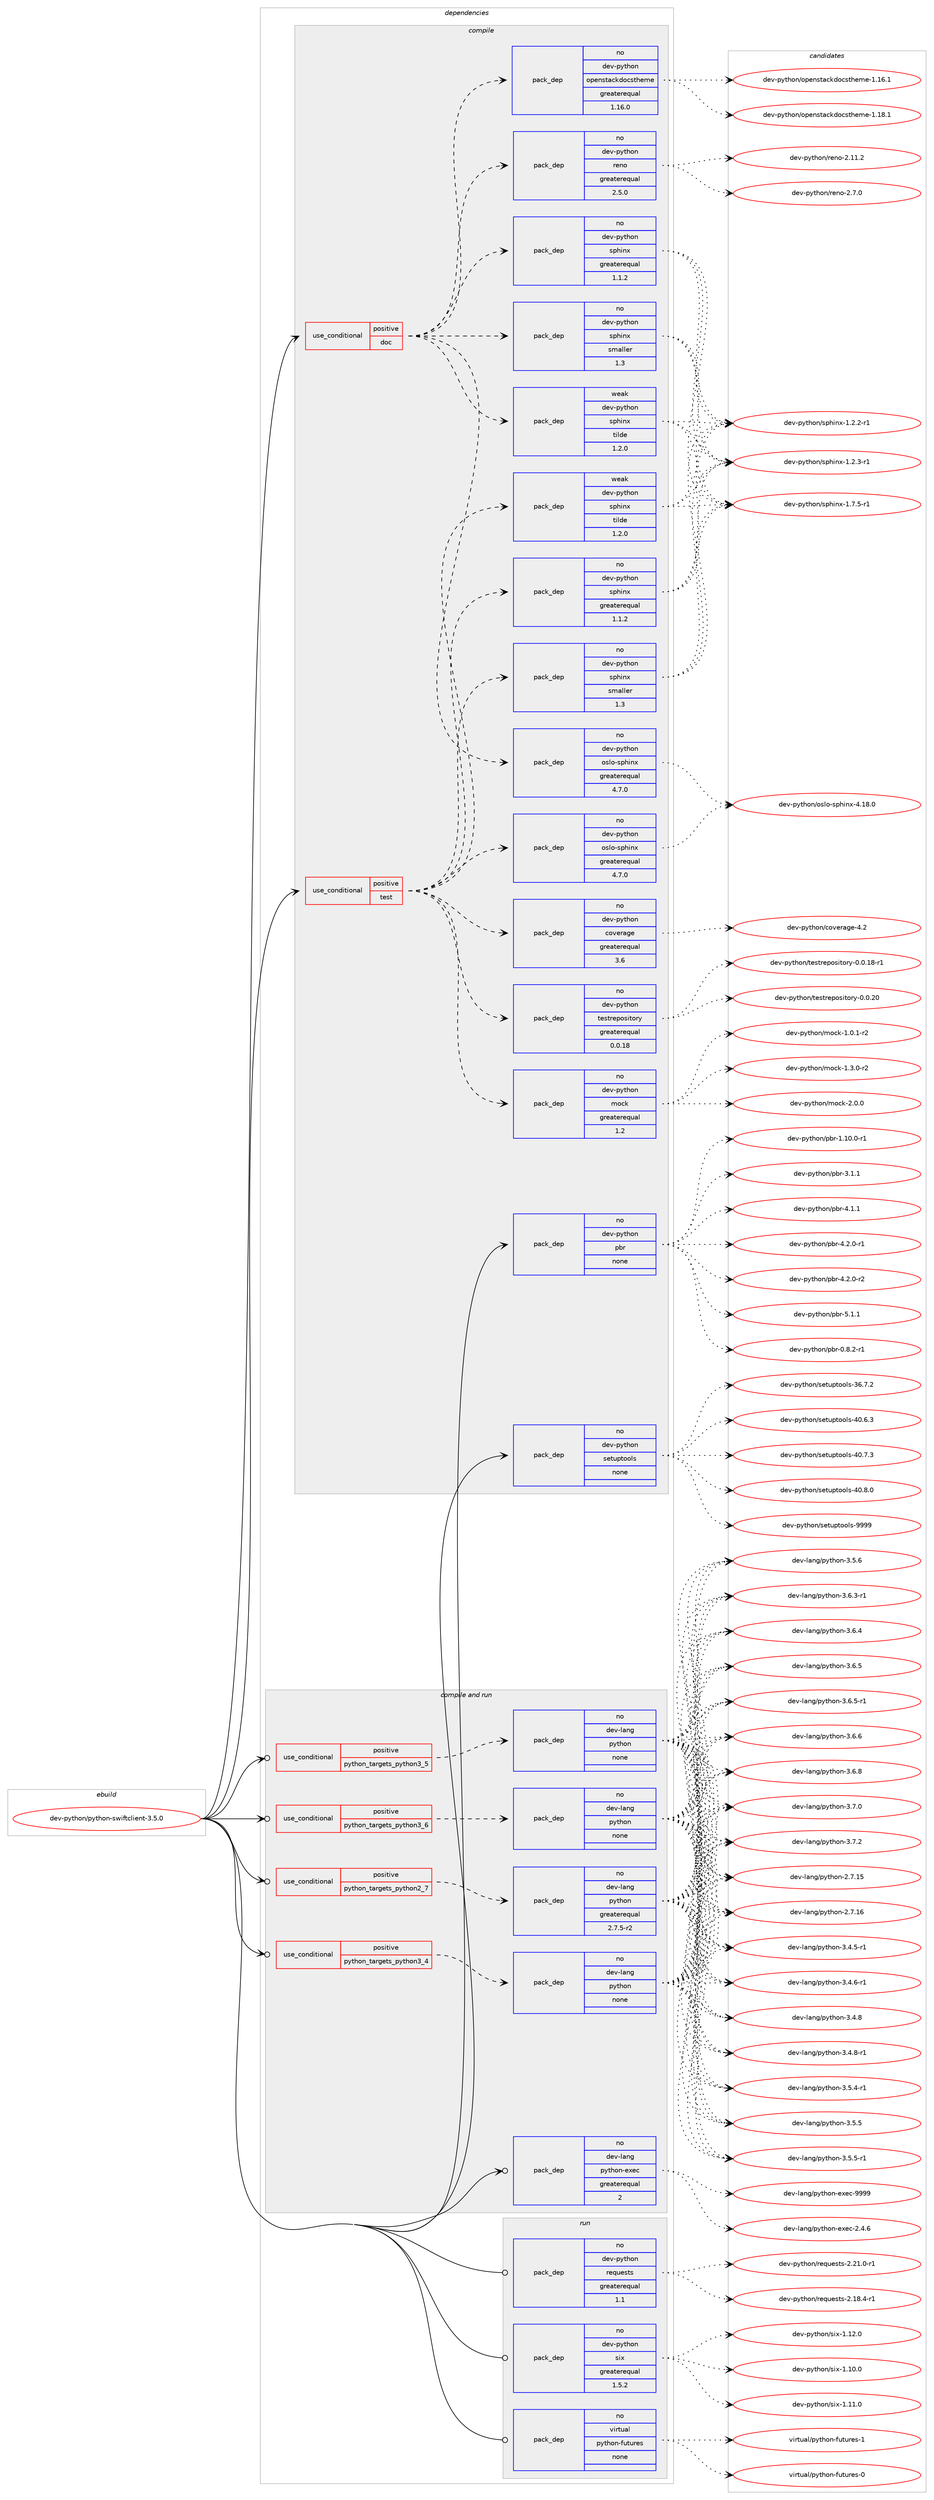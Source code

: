 digraph prolog {

# *************
# Graph options
# *************

newrank=true;
concentrate=true;
compound=true;
graph [rankdir=LR,fontname=Helvetica,fontsize=10,ranksep=1.5];#, ranksep=2.5, nodesep=0.2];
edge  [arrowhead=vee];
node  [fontname=Helvetica,fontsize=10];

# **********
# The ebuild
# **********

subgraph cluster_leftcol {
color=gray;
rank=same;
label=<<i>ebuild</i>>;
id [label="dev-python/python-swiftclient-3.5.0", color=red, width=4, href="../dev-python/python-swiftclient-3.5.0.svg"];
}

# ****************
# The dependencies
# ****************

subgraph cluster_midcol {
color=gray;
label=<<i>dependencies</i>>;
subgraph cluster_compile {
fillcolor="#eeeeee";
style=filled;
label=<<i>compile</i>>;
subgraph cond383086 {
dependency1436837 [label=<<TABLE BORDER="0" CELLBORDER="1" CELLSPACING="0" CELLPADDING="4"><TR><TD ROWSPAN="3" CELLPADDING="10">use_conditional</TD></TR><TR><TD>positive</TD></TR><TR><TD>doc</TD></TR></TABLE>>, shape=none, color=red];
subgraph pack1030396 {
dependency1436838 [label=<<TABLE BORDER="0" CELLBORDER="1" CELLSPACING="0" CELLPADDING="4" WIDTH="220"><TR><TD ROWSPAN="6" CELLPADDING="30">pack_dep</TD></TR><TR><TD WIDTH="110">no</TD></TR><TR><TD>dev-python</TD></TR><TR><TD>oslo-sphinx</TD></TR><TR><TD>greaterequal</TD></TR><TR><TD>4.7.0</TD></TR></TABLE>>, shape=none, color=blue];
}
dependency1436837:e -> dependency1436838:w [weight=20,style="dashed",arrowhead="vee"];
subgraph pack1030397 {
dependency1436839 [label=<<TABLE BORDER="0" CELLBORDER="1" CELLSPACING="0" CELLPADDING="4" WIDTH="220"><TR><TD ROWSPAN="6" CELLPADDING="30">pack_dep</TD></TR><TR><TD WIDTH="110">no</TD></TR><TR><TD>dev-python</TD></TR><TR><TD>sphinx</TD></TR><TR><TD>greaterequal</TD></TR><TR><TD>1.1.2</TD></TR></TABLE>>, shape=none, color=blue];
}
dependency1436837:e -> dependency1436839:w [weight=20,style="dashed",arrowhead="vee"];
subgraph pack1030398 {
dependency1436840 [label=<<TABLE BORDER="0" CELLBORDER="1" CELLSPACING="0" CELLPADDING="4" WIDTH="220"><TR><TD ROWSPAN="6" CELLPADDING="30">pack_dep</TD></TR><TR><TD WIDTH="110">weak</TD></TR><TR><TD>dev-python</TD></TR><TR><TD>sphinx</TD></TR><TR><TD>tilde</TD></TR><TR><TD>1.2.0</TD></TR></TABLE>>, shape=none, color=blue];
}
dependency1436837:e -> dependency1436840:w [weight=20,style="dashed",arrowhead="vee"];
subgraph pack1030399 {
dependency1436841 [label=<<TABLE BORDER="0" CELLBORDER="1" CELLSPACING="0" CELLPADDING="4" WIDTH="220"><TR><TD ROWSPAN="6" CELLPADDING="30">pack_dep</TD></TR><TR><TD WIDTH="110">no</TD></TR><TR><TD>dev-python</TD></TR><TR><TD>sphinx</TD></TR><TR><TD>smaller</TD></TR><TR><TD>1.3</TD></TR></TABLE>>, shape=none, color=blue];
}
dependency1436837:e -> dependency1436841:w [weight=20,style="dashed",arrowhead="vee"];
subgraph pack1030400 {
dependency1436842 [label=<<TABLE BORDER="0" CELLBORDER="1" CELLSPACING="0" CELLPADDING="4" WIDTH="220"><TR><TD ROWSPAN="6" CELLPADDING="30">pack_dep</TD></TR><TR><TD WIDTH="110">no</TD></TR><TR><TD>dev-python</TD></TR><TR><TD>reno</TD></TR><TR><TD>greaterequal</TD></TR><TR><TD>2.5.0</TD></TR></TABLE>>, shape=none, color=blue];
}
dependency1436837:e -> dependency1436842:w [weight=20,style="dashed",arrowhead="vee"];
subgraph pack1030401 {
dependency1436843 [label=<<TABLE BORDER="0" CELLBORDER="1" CELLSPACING="0" CELLPADDING="4" WIDTH="220"><TR><TD ROWSPAN="6" CELLPADDING="30">pack_dep</TD></TR><TR><TD WIDTH="110">no</TD></TR><TR><TD>dev-python</TD></TR><TR><TD>openstackdocstheme</TD></TR><TR><TD>greaterequal</TD></TR><TR><TD>1.16.0</TD></TR></TABLE>>, shape=none, color=blue];
}
dependency1436837:e -> dependency1436843:w [weight=20,style="dashed",arrowhead="vee"];
}
id:e -> dependency1436837:w [weight=20,style="solid",arrowhead="vee"];
subgraph cond383087 {
dependency1436844 [label=<<TABLE BORDER="0" CELLBORDER="1" CELLSPACING="0" CELLPADDING="4"><TR><TD ROWSPAN="3" CELLPADDING="10">use_conditional</TD></TR><TR><TD>positive</TD></TR><TR><TD>test</TD></TR></TABLE>>, shape=none, color=red];
subgraph pack1030402 {
dependency1436845 [label=<<TABLE BORDER="0" CELLBORDER="1" CELLSPACING="0" CELLPADDING="4" WIDTH="220"><TR><TD ROWSPAN="6" CELLPADDING="30">pack_dep</TD></TR><TR><TD WIDTH="110">no</TD></TR><TR><TD>dev-python</TD></TR><TR><TD>coverage</TD></TR><TR><TD>greaterequal</TD></TR><TR><TD>3.6</TD></TR></TABLE>>, shape=none, color=blue];
}
dependency1436844:e -> dependency1436845:w [weight=20,style="dashed",arrowhead="vee"];
subgraph pack1030403 {
dependency1436846 [label=<<TABLE BORDER="0" CELLBORDER="1" CELLSPACING="0" CELLPADDING="4" WIDTH="220"><TR><TD ROWSPAN="6" CELLPADDING="30">pack_dep</TD></TR><TR><TD WIDTH="110">no</TD></TR><TR><TD>dev-python</TD></TR><TR><TD>mock</TD></TR><TR><TD>greaterequal</TD></TR><TR><TD>1.2</TD></TR></TABLE>>, shape=none, color=blue];
}
dependency1436844:e -> dependency1436846:w [weight=20,style="dashed",arrowhead="vee"];
subgraph pack1030404 {
dependency1436847 [label=<<TABLE BORDER="0" CELLBORDER="1" CELLSPACING="0" CELLPADDING="4" WIDTH="220"><TR><TD ROWSPAN="6" CELLPADDING="30">pack_dep</TD></TR><TR><TD WIDTH="110">no</TD></TR><TR><TD>dev-python</TD></TR><TR><TD>oslo-sphinx</TD></TR><TR><TD>greaterequal</TD></TR><TR><TD>4.7.0</TD></TR></TABLE>>, shape=none, color=blue];
}
dependency1436844:e -> dependency1436847:w [weight=20,style="dashed",arrowhead="vee"];
subgraph pack1030405 {
dependency1436848 [label=<<TABLE BORDER="0" CELLBORDER="1" CELLSPACING="0" CELLPADDING="4" WIDTH="220"><TR><TD ROWSPAN="6" CELLPADDING="30">pack_dep</TD></TR><TR><TD WIDTH="110">no</TD></TR><TR><TD>dev-python</TD></TR><TR><TD>sphinx</TD></TR><TR><TD>greaterequal</TD></TR><TR><TD>1.1.2</TD></TR></TABLE>>, shape=none, color=blue];
}
dependency1436844:e -> dependency1436848:w [weight=20,style="dashed",arrowhead="vee"];
subgraph pack1030406 {
dependency1436849 [label=<<TABLE BORDER="0" CELLBORDER="1" CELLSPACING="0" CELLPADDING="4" WIDTH="220"><TR><TD ROWSPAN="6" CELLPADDING="30">pack_dep</TD></TR><TR><TD WIDTH="110">weak</TD></TR><TR><TD>dev-python</TD></TR><TR><TD>sphinx</TD></TR><TR><TD>tilde</TD></TR><TR><TD>1.2.0</TD></TR></TABLE>>, shape=none, color=blue];
}
dependency1436844:e -> dependency1436849:w [weight=20,style="dashed",arrowhead="vee"];
subgraph pack1030407 {
dependency1436850 [label=<<TABLE BORDER="0" CELLBORDER="1" CELLSPACING="0" CELLPADDING="4" WIDTH="220"><TR><TD ROWSPAN="6" CELLPADDING="30">pack_dep</TD></TR><TR><TD WIDTH="110">no</TD></TR><TR><TD>dev-python</TD></TR><TR><TD>sphinx</TD></TR><TR><TD>smaller</TD></TR><TR><TD>1.3</TD></TR></TABLE>>, shape=none, color=blue];
}
dependency1436844:e -> dependency1436850:w [weight=20,style="dashed",arrowhead="vee"];
subgraph pack1030408 {
dependency1436851 [label=<<TABLE BORDER="0" CELLBORDER="1" CELLSPACING="0" CELLPADDING="4" WIDTH="220"><TR><TD ROWSPAN="6" CELLPADDING="30">pack_dep</TD></TR><TR><TD WIDTH="110">no</TD></TR><TR><TD>dev-python</TD></TR><TR><TD>testrepository</TD></TR><TR><TD>greaterequal</TD></TR><TR><TD>0.0.18</TD></TR></TABLE>>, shape=none, color=blue];
}
dependency1436844:e -> dependency1436851:w [weight=20,style="dashed",arrowhead="vee"];
}
id:e -> dependency1436844:w [weight=20,style="solid",arrowhead="vee"];
subgraph pack1030409 {
dependency1436852 [label=<<TABLE BORDER="0" CELLBORDER="1" CELLSPACING="0" CELLPADDING="4" WIDTH="220"><TR><TD ROWSPAN="6" CELLPADDING="30">pack_dep</TD></TR><TR><TD WIDTH="110">no</TD></TR><TR><TD>dev-python</TD></TR><TR><TD>pbr</TD></TR><TR><TD>none</TD></TR><TR><TD></TD></TR></TABLE>>, shape=none, color=blue];
}
id:e -> dependency1436852:w [weight=20,style="solid",arrowhead="vee"];
subgraph pack1030410 {
dependency1436853 [label=<<TABLE BORDER="0" CELLBORDER="1" CELLSPACING="0" CELLPADDING="4" WIDTH="220"><TR><TD ROWSPAN="6" CELLPADDING="30">pack_dep</TD></TR><TR><TD WIDTH="110">no</TD></TR><TR><TD>dev-python</TD></TR><TR><TD>setuptools</TD></TR><TR><TD>none</TD></TR><TR><TD></TD></TR></TABLE>>, shape=none, color=blue];
}
id:e -> dependency1436853:w [weight=20,style="solid",arrowhead="vee"];
}
subgraph cluster_compileandrun {
fillcolor="#eeeeee";
style=filled;
label=<<i>compile and run</i>>;
subgraph cond383088 {
dependency1436854 [label=<<TABLE BORDER="0" CELLBORDER="1" CELLSPACING="0" CELLPADDING="4"><TR><TD ROWSPAN="3" CELLPADDING="10">use_conditional</TD></TR><TR><TD>positive</TD></TR><TR><TD>python_targets_python2_7</TD></TR></TABLE>>, shape=none, color=red];
subgraph pack1030411 {
dependency1436855 [label=<<TABLE BORDER="0" CELLBORDER="1" CELLSPACING="0" CELLPADDING="4" WIDTH="220"><TR><TD ROWSPAN="6" CELLPADDING="30">pack_dep</TD></TR><TR><TD WIDTH="110">no</TD></TR><TR><TD>dev-lang</TD></TR><TR><TD>python</TD></TR><TR><TD>greaterequal</TD></TR><TR><TD>2.7.5-r2</TD></TR></TABLE>>, shape=none, color=blue];
}
dependency1436854:e -> dependency1436855:w [weight=20,style="dashed",arrowhead="vee"];
}
id:e -> dependency1436854:w [weight=20,style="solid",arrowhead="odotvee"];
subgraph cond383089 {
dependency1436856 [label=<<TABLE BORDER="0" CELLBORDER="1" CELLSPACING="0" CELLPADDING="4"><TR><TD ROWSPAN="3" CELLPADDING="10">use_conditional</TD></TR><TR><TD>positive</TD></TR><TR><TD>python_targets_python3_4</TD></TR></TABLE>>, shape=none, color=red];
subgraph pack1030412 {
dependency1436857 [label=<<TABLE BORDER="0" CELLBORDER="1" CELLSPACING="0" CELLPADDING="4" WIDTH="220"><TR><TD ROWSPAN="6" CELLPADDING="30">pack_dep</TD></TR><TR><TD WIDTH="110">no</TD></TR><TR><TD>dev-lang</TD></TR><TR><TD>python</TD></TR><TR><TD>none</TD></TR><TR><TD></TD></TR></TABLE>>, shape=none, color=blue];
}
dependency1436856:e -> dependency1436857:w [weight=20,style="dashed",arrowhead="vee"];
}
id:e -> dependency1436856:w [weight=20,style="solid",arrowhead="odotvee"];
subgraph cond383090 {
dependency1436858 [label=<<TABLE BORDER="0" CELLBORDER="1" CELLSPACING="0" CELLPADDING="4"><TR><TD ROWSPAN="3" CELLPADDING="10">use_conditional</TD></TR><TR><TD>positive</TD></TR><TR><TD>python_targets_python3_5</TD></TR></TABLE>>, shape=none, color=red];
subgraph pack1030413 {
dependency1436859 [label=<<TABLE BORDER="0" CELLBORDER="1" CELLSPACING="0" CELLPADDING="4" WIDTH="220"><TR><TD ROWSPAN="6" CELLPADDING="30">pack_dep</TD></TR><TR><TD WIDTH="110">no</TD></TR><TR><TD>dev-lang</TD></TR><TR><TD>python</TD></TR><TR><TD>none</TD></TR><TR><TD></TD></TR></TABLE>>, shape=none, color=blue];
}
dependency1436858:e -> dependency1436859:w [weight=20,style="dashed",arrowhead="vee"];
}
id:e -> dependency1436858:w [weight=20,style="solid",arrowhead="odotvee"];
subgraph cond383091 {
dependency1436860 [label=<<TABLE BORDER="0" CELLBORDER="1" CELLSPACING="0" CELLPADDING="4"><TR><TD ROWSPAN="3" CELLPADDING="10">use_conditional</TD></TR><TR><TD>positive</TD></TR><TR><TD>python_targets_python3_6</TD></TR></TABLE>>, shape=none, color=red];
subgraph pack1030414 {
dependency1436861 [label=<<TABLE BORDER="0" CELLBORDER="1" CELLSPACING="0" CELLPADDING="4" WIDTH="220"><TR><TD ROWSPAN="6" CELLPADDING="30">pack_dep</TD></TR><TR><TD WIDTH="110">no</TD></TR><TR><TD>dev-lang</TD></TR><TR><TD>python</TD></TR><TR><TD>none</TD></TR><TR><TD></TD></TR></TABLE>>, shape=none, color=blue];
}
dependency1436860:e -> dependency1436861:w [weight=20,style="dashed",arrowhead="vee"];
}
id:e -> dependency1436860:w [weight=20,style="solid",arrowhead="odotvee"];
subgraph pack1030415 {
dependency1436862 [label=<<TABLE BORDER="0" CELLBORDER="1" CELLSPACING="0" CELLPADDING="4" WIDTH="220"><TR><TD ROWSPAN="6" CELLPADDING="30">pack_dep</TD></TR><TR><TD WIDTH="110">no</TD></TR><TR><TD>dev-lang</TD></TR><TR><TD>python-exec</TD></TR><TR><TD>greaterequal</TD></TR><TR><TD>2</TD></TR></TABLE>>, shape=none, color=blue];
}
id:e -> dependency1436862:w [weight=20,style="solid",arrowhead="odotvee"];
}
subgraph cluster_run {
fillcolor="#eeeeee";
style=filled;
label=<<i>run</i>>;
subgraph pack1030416 {
dependency1436863 [label=<<TABLE BORDER="0" CELLBORDER="1" CELLSPACING="0" CELLPADDING="4" WIDTH="220"><TR><TD ROWSPAN="6" CELLPADDING="30">pack_dep</TD></TR><TR><TD WIDTH="110">no</TD></TR><TR><TD>dev-python</TD></TR><TR><TD>requests</TD></TR><TR><TD>greaterequal</TD></TR><TR><TD>1.1</TD></TR></TABLE>>, shape=none, color=blue];
}
id:e -> dependency1436863:w [weight=20,style="solid",arrowhead="odot"];
subgraph pack1030417 {
dependency1436864 [label=<<TABLE BORDER="0" CELLBORDER="1" CELLSPACING="0" CELLPADDING="4" WIDTH="220"><TR><TD ROWSPAN="6" CELLPADDING="30">pack_dep</TD></TR><TR><TD WIDTH="110">no</TD></TR><TR><TD>dev-python</TD></TR><TR><TD>six</TD></TR><TR><TD>greaterequal</TD></TR><TR><TD>1.5.2</TD></TR></TABLE>>, shape=none, color=blue];
}
id:e -> dependency1436864:w [weight=20,style="solid",arrowhead="odot"];
subgraph pack1030418 {
dependency1436865 [label=<<TABLE BORDER="0" CELLBORDER="1" CELLSPACING="0" CELLPADDING="4" WIDTH="220"><TR><TD ROWSPAN="6" CELLPADDING="30">pack_dep</TD></TR><TR><TD WIDTH="110">no</TD></TR><TR><TD>virtual</TD></TR><TR><TD>python-futures</TD></TR><TR><TD>none</TD></TR><TR><TD></TD></TR></TABLE>>, shape=none, color=blue];
}
id:e -> dependency1436865:w [weight=20,style="solid",arrowhead="odot"];
}
}

# **************
# The candidates
# **************

subgraph cluster_choices {
rank=same;
color=gray;
label=<<i>candidates</i>>;

subgraph choice1030396 {
color=black;
nodesep=1;
choice10010111845112121116104111110471111151081114511511210410511012045524649564648 [label="dev-python/oslo-sphinx-4.18.0", color=red, width=4,href="../dev-python/oslo-sphinx-4.18.0.svg"];
dependency1436838:e -> choice10010111845112121116104111110471111151081114511511210410511012045524649564648:w [style=dotted,weight="100"];
}
subgraph choice1030397 {
color=black;
nodesep=1;
choice10010111845112121116104111110471151121041051101204549465046504511449 [label="dev-python/sphinx-1.2.2-r1", color=red, width=4,href="../dev-python/sphinx-1.2.2-r1.svg"];
choice10010111845112121116104111110471151121041051101204549465046514511449 [label="dev-python/sphinx-1.2.3-r1", color=red, width=4,href="../dev-python/sphinx-1.2.3-r1.svg"];
choice10010111845112121116104111110471151121041051101204549465546534511449 [label="dev-python/sphinx-1.7.5-r1", color=red, width=4,href="../dev-python/sphinx-1.7.5-r1.svg"];
dependency1436839:e -> choice10010111845112121116104111110471151121041051101204549465046504511449:w [style=dotted,weight="100"];
dependency1436839:e -> choice10010111845112121116104111110471151121041051101204549465046514511449:w [style=dotted,weight="100"];
dependency1436839:e -> choice10010111845112121116104111110471151121041051101204549465546534511449:w [style=dotted,weight="100"];
}
subgraph choice1030398 {
color=black;
nodesep=1;
choice10010111845112121116104111110471151121041051101204549465046504511449 [label="dev-python/sphinx-1.2.2-r1", color=red, width=4,href="../dev-python/sphinx-1.2.2-r1.svg"];
choice10010111845112121116104111110471151121041051101204549465046514511449 [label="dev-python/sphinx-1.2.3-r1", color=red, width=4,href="../dev-python/sphinx-1.2.3-r1.svg"];
choice10010111845112121116104111110471151121041051101204549465546534511449 [label="dev-python/sphinx-1.7.5-r1", color=red, width=4,href="../dev-python/sphinx-1.7.5-r1.svg"];
dependency1436840:e -> choice10010111845112121116104111110471151121041051101204549465046504511449:w [style=dotted,weight="100"];
dependency1436840:e -> choice10010111845112121116104111110471151121041051101204549465046514511449:w [style=dotted,weight="100"];
dependency1436840:e -> choice10010111845112121116104111110471151121041051101204549465546534511449:w [style=dotted,weight="100"];
}
subgraph choice1030399 {
color=black;
nodesep=1;
choice10010111845112121116104111110471151121041051101204549465046504511449 [label="dev-python/sphinx-1.2.2-r1", color=red, width=4,href="../dev-python/sphinx-1.2.2-r1.svg"];
choice10010111845112121116104111110471151121041051101204549465046514511449 [label="dev-python/sphinx-1.2.3-r1", color=red, width=4,href="../dev-python/sphinx-1.2.3-r1.svg"];
choice10010111845112121116104111110471151121041051101204549465546534511449 [label="dev-python/sphinx-1.7.5-r1", color=red, width=4,href="../dev-python/sphinx-1.7.5-r1.svg"];
dependency1436841:e -> choice10010111845112121116104111110471151121041051101204549465046504511449:w [style=dotted,weight="100"];
dependency1436841:e -> choice10010111845112121116104111110471151121041051101204549465046514511449:w [style=dotted,weight="100"];
dependency1436841:e -> choice10010111845112121116104111110471151121041051101204549465546534511449:w [style=dotted,weight="100"];
}
subgraph choice1030400 {
color=black;
nodesep=1;
choice100101118451121211161041111104711410111011145504649494650 [label="dev-python/reno-2.11.2", color=red, width=4,href="../dev-python/reno-2.11.2.svg"];
choice1001011184511212111610411111047114101110111455046554648 [label="dev-python/reno-2.7.0", color=red, width=4,href="../dev-python/reno-2.7.0.svg"];
dependency1436842:e -> choice100101118451121211161041111104711410111011145504649494650:w [style=dotted,weight="100"];
dependency1436842:e -> choice1001011184511212111610411111047114101110111455046554648:w [style=dotted,weight="100"];
}
subgraph choice1030401 {
color=black;
nodesep=1;
choice100101118451121211161041111104711111210111011511697991071001119911511610410110910145494649544649 [label="dev-python/openstackdocstheme-1.16.1", color=red, width=4,href="../dev-python/openstackdocstheme-1.16.1.svg"];
choice100101118451121211161041111104711111210111011511697991071001119911511610410110910145494649564649 [label="dev-python/openstackdocstheme-1.18.1", color=red, width=4,href="../dev-python/openstackdocstheme-1.18.1.svg"];
dependency1436843:e -> choice100101118451121211161041111104711111210111011511697991071001119911511610410110910145494649544649:w [style=dotted,weight="100"];
dependency1436843:e -> choice100101118451121211161041111104711111210111011511697991071001119911511610410110910145494649564649:w [style=dotted,weight="100"];
}
subgraph choice1030402 {
color=black;
nodesep=1;
choice1001011184511212111610411111047991111181011149710310145524650 [label="dev-python/coverage-4.2", color=red, width=4,href="../dev-python/coverage-4.2.svg"];
dependency1436845:e -> choice1001011184511212111610411111047991111181011149710310145524650:w [style=dotted,weight="100"];
}
subgraph choice1030403 {
color=black;
nodesep=1;
choice1001011184511212111610411111047109111991074549464846494511450 [label="dev-python/mock-1.0.1-r2", color=red, width=4,href="../dev-python/mock-1.0.1-r2.svg"];
choice1001011184511212111610411111047109111991074549465146484511450 [label="dev-python/mock-1.3.0-r2", color=red, width=4,href="../dev-python/mock-1.3.0-r2.svg"];
choice100101118451121211161041111104710911199107455046484648 [label="dev-python/mock-2.0.0", color=red, width=4,href="../dev-python/mock-2.0.0.svg"];
dependency1436846:e -> choice1001011184511212111610411111047109111991074549464846494511450:w [style=dotted,weight="100"];
dependency1436846:e -> choice1001011184511212111610411111047109111991074549465146484511450:w [style=dotted,weight="100"];
dependency1436846:e -> choice100101118451121211161041111104710911199107455046484648:w [style=dotted,weight="100"];
}
subgraph choice1030404 {
color=black;
nodesep=1;
choice10010111845112121116104111110471111151081114511511210410511012045524649564648 [label="dev-python/oslo-sphinx-4.18.0", color=red, width=4,href="../dev-python/oslo-sphinx-4.18.0.svg"];
dependency1436847:e -> choice10010111845112121116104111110471111151081114511511210410511012045524649564648:w [style=dotted,weight="100"];
}
subgraph choice1030405 {
color=black;
nodesep=1;
choice10010111845112121116104111110471151121041051101204549465046504511449 [label="dev-python/sphinx-1.2.2-r1", color=red, width=4,href="../dev-python/sphinx-1.2.2-r1.svg"];
choice10010111845112121116104111110471151121041051101204549465046514511449 [label="dev-python/sphinx-1.2.3-r1", color=red, width=4,href="../dev-python/sphinx-1.2.3-r1.svg"];
choice10010111845112121116104111110471151121041051101204549465546534511449 [label="dev-python/sphinx-1.7.5-r1", color=red, width=4,href="../dev-python/sphinx-1.7.5-r1.svg"];
dependency1436848:e -> choice10010111845112121116104111110471151121041051101204549465046504511449:w [style=dotted,weight="100"];
dependency1436848:e -> choice10010111845112121116104111110471151121041051101204549465046514511449:w [style=dotted,weight="100"];
dependency1436848:e -> choice10010111845112121116104111110471151121041051101204549465546534511449:w [style=dotted,weight="100"];
}
subgraph choice1030406 {
color=black;
nodesep=1;
choice10010111845112121116104111110471151121041051101204549465046504511449 [label="dev-python/sphinx-1.2.2-r1", color=red, width=4,href="../dev-python/sphinx-1.2.2-r1.svg"];
choice10010111845112121116104111110471151121041051101204549465046514511449 [label="dev-python/sphinx-1.2.3-r1", color=red, width=4,href="../dev-python/sphinx-1.2.3-r1.svg"];
choice10010111845112121116104111110471151121041051101204549465546534511449 [label="dev-python/sphinx-1.7.5-r1", color=red, width=4,href="../dev-python/sphinx-1.7.5-r1.svg"];
dependency1436849:e -> choice10010111845112121116104111110471151121041051101204549465046504511449:w [style=dotted,weight="100"];
dependency1436849:e -> choice10010111845112121116104111110471151121041051101204549465046514511449:w [style=dotted,weight="100"];
dependency1436849:e -> choice10010111845112121116104111110471151121041051101204549465546534511449:w [style=dotted,weight="100"];
}
subgraph choice1030407 {
color=black;
nodesep=1;
choice10010111845112121116104111110471151121041051101204549465046504511449 [label="dev-python/sphinx-1.2.2-r1", color=red, width=4,href="../dev-python/sphinx-1.2.2-r1.svg"];
choice10010111845112121116104111110471151121041051101204549465046514511449 [label="dev-python/sphinx-1.2.3-r1", color=red, width=4,href="../dev-python/sphinx-1.2.3-r1.svg"];
choice10010111845112121116104111110471151121041051101204549465546534511449 [label="dev-python/sphinx-1.7.5-r1", color=red, width=4,href="../dev-python/sphinx-1.7.5-r1.svg"];
dependency1436850:e -> choice10010111845112121116104111110471151121041051101204549465046504511449:w [style=dotted,weight="100"];
dependency1436850:e -> choice10010111845112121116104111110471151121041051101204549465046514511449:w [style=dotted,weight="100"];
dependency1436850:e -> choice10010111845112121116104111110471151121041051101204549465546534511449:w [style=dotted,weight="100"];
}
subgraph choice1030408 {
color=black;
nodesep=1;
choice1001011184511212111610411111047116101115116114101112111115105116111114121454846484649564511449 [label="dev-python/testrepository-0.0.18-r1", color=red, width=4,href="../dev-python/testrepository-0.0.18-r1.svg"];
choice100101118451121211161041111104711610111511611410111211111510511611111412145484648465048 [label="dev-python/testrepository-0.0.20", color=red, width=4,href="../dev-python/testrepository-0.0.20.svg"];
dependency1436851:e -> choice1001011184511212111610411111047116101115116114101112111115105116111114121454846484649564511449:w [style=dotted,weight="100"];
dependency1436851:e -> choice100101118451121211161041111104711610111511611410111211111510511611111412145484648465048:w [style=dotted,weight="100"];
}
subgraph choice1030409 {
color=black;
nodesep=1;
choice1001011184511212111610411111047112981144548465646504511449 [label="dev-python/pbr-0.8.2-r1", color=red, width=4,href="../dev-python/pbr-0.8.2-r1.svg"];
choice100101118451121211161041111104711298114454946494846484511449 [label="dev-python/pbr-1.10.0-r1", color=red, width=4,href="../dev-python/pbr-1.10.0-r1.svg"];
choice100101118451121211161041111104711298114455146494649 [label="dev-python/pbr-3.1.1", color=red, width=4,href="../dev-python/pbr-3.1.1.svg"];
choice100101118451121211161041111104711298114455246494649 [label="dev-python/pbr-4.1.1", color=red, width=4,href="../dev-python/pbr-4.1.1.svg"];
choice1001011184511212111610411111047112981144552465046484511449 [label="dev-python/pbr-4.2.0-r1", color=red, width=4,href="../dev-python/pbr-4.2.0-r1.svg"];
choice1001011184511212111610411111047112981144552465046484511450 [label="dev-python/pbr-4.2.0-r2", color=red, width=4,href="../dev-python/pbr-4.2.0-r2.svg"];
choice100101118451121211161041111104711298114455346494649 [label="dev-python/pbr-5.1.1", color=red, width=4,href="../dev-python/pbr-5.1.1.svg"];
dependency1436852:e -> choice1001011184511212111610411111047112981144548465646504511449:w [style=dotted,weight="100"];
dependency1436852:e -> choice100101118451121211161041111104711298114454946494846484511449:w [style=dotted,weight="100"];
dependency1436852:e -> choice100101118451121211161041111104711298114455146494649:w [style=dotted,weight="100"];
dependency1436852:e -> choice100101118451121211161041111104711298114455246494649:w [style=dotted,weight="100"];
dependency1436852:e -> choice1001011184511212111610411111047112981144552465046484511449:w [style=dotted,weight="100"];
dependency1436852:e -> choice1001011184511212111610411111047112981144552465046484511450:w [style=dotted,weight="100"];
dependency1436852:e -> choice100101118451121211161041111104711298114455346494649:w [style=dotted,weight="100"];
}
subgraph choice1030410 {
color=black;
nodesep=1;
choice100101118451121211161041111104711510111611711211611111110811545515446554650 [label="dev-python/setuptools-36.7.2", color=red, width=4,href="../dev-python/setuptools-36.7.2.svg"];
choice100101118451121211161041111104711510111611711211611111110811545524846544651 [label="dev-python/setuptools-40.6.3", color=red, width=4,href="../dev-python/setuptools-40.6.3.svg"];
choice100101118451121211161041111104711510111611711211611111110811545524846554651 [label="dev-python/setuptools-40.7.3", color=red, width=4,href="../dev-python/setuptools-40.7.3.svg"];
choice100101118451121211161041111104711510111611711211611111110811545524846564648 [label="dev-python/setuptools-40.8.0", color=red, width=4,href="../dev-python/setuptools-40.8.0.svg"];
choice10010111845112121116104111110471151011161171121161111111081154557575757 [label="dev-python/setuptools-9999", color=red, width=4,href="../dev-python/setuptools-9999.svg"];
dependency1436853:e -> choice100101118451121211161041111104711510111611711211611111110811545515446554650:w [style=dotted,weight="100"];
dependency1436853:e -> choice100101118451121211161041111104711510111611711211611111110811545524846544651:w [style=dotted,weight="100"];
dependency1436853:e -> choice100101118451121211161041111104711510111611711211611111110811545524846554651:w [style=dotted,weight="100"];
dependency1436853:e -> choice100101118451121211161041111104711510111611711211611111110811545524846564648:w [style=dotted,weight="100"];
dependency1436853:e -> choice10010111845112121116104111110471151011161171121161111111081154557575757:w [style=dotted,weight="100"];
}
subgraph choice1030411 {
color=black;
nodesep=1;
choice10010111845108971101034711212111610411111045504655464953 [label="dev-lang/python-2.7.15", color=red, width=4,href="../dev-lang/python-2.7.15.svg"];
choice10010111845108971101034711212111610411111045504655464954 [label="dev-lang/python-2.7.16", color=red, width=4,href="../dev-lang/python-2.7.16.svg"];
choice1001011184510897110103471121211161041111104551465246534511449 [label="dev-lang/python-3.4.5-r1", color=red, width=4,href="../dev-lang/python-3.4.5-r1.svg"];
choice1001011184510897110103471121211161041111104551465246544511449 [label="dev-lang/python-3.4.6-r1", color=red, width=4,href="../dev-lang/python-3.4.6-r1.svg"];
choice100101118451089711010347112121116104111110455146524656 [label="dev-lang/python-3.4.8", color=red, width=4,href="../dev-lang/python-3.4.8.svg"];
choice1001011184510897110103471121211161041111104551465246564511449 [label="dev-lang/python-3.4.8-r1", color=red, width=4,href="../dev-lang/python-3.4.8-r1.svg"];
choice1001011184510897110103471121211161041111104551465346524511449 [label="dev-lang/python-3.5.4-r1", color=red, width=4,href="../dev-lang/python-3.5.4-r1.svg"];
choice100101118451089711010347112121116104111110455146534653 [label="dev-lang/python-3.5.5", color=red, width=4,href="../dev-lang/python-3.5.5.svg"];
choice1001011184510897110103471121211161041111104551465346534511449 [label="dev-lang/python-3.5.5-r1", color=red, width=4,href="../dev-lang/python-3.5.5-r1.svg"];
choice100101118451089711010347112121116104111110455146534654 [label="dev-lang/python-3.5.6", color=red, width=4,href="../dev-lang/python-3.5.6.svg"];
choice1001011184510897110103471121211161041111104551465446514511449 [label="dev-lang/python-3.6.3-r1", color=red, width=4,href="../dev-lang/python-3.6.3-r1.svg"];
choice100101118451089711010347112121116104111110455146544652 [label="dev-lang/python-3.6.4", color=red, width=4,href="../dev-lang/python-3.6.4.svg"];
choice100101118451089711010347112121116104111110455146544653 [label="dev-lang/python-3.6.5", color=red, width=4,href="../dev-lang/python-3.6.5.svg"];
choice1001011184510897110103471121211161041111104551465446534511449 [label="dev-lang/python-3.6.5-r1", color=red, width=4,href="../dev-lang/python-3.6.5-r1.svg"];
choice100101118451089711010347112121116104111110455146544654 [label="dev-lang/python-3.6.6", color=red, width=4,href="../dev-lang/python-3.6.6.svg"];
choice100101118451089711010347112121116104111110455146544656 [label="dev-lang/python-3.6.8", color=red, width=4,href="../dev-lang/python-3.6.8.svg"];
choice100101118451089711010347112121116104111110455146554648 [label="dev-lang/python-3.7.0", color=red, width=4,href="../dev-lang/python-3.7.0.svg"];
choice100101118451089711010347112121116104111110455146554650 [label="dev-lang/python-3.7.2", color=red, width=4,href="../dev-lang/python-3.7.2.svg"];
dependency1436855:e -> choice10010111845108971101034711212111610411111045504655464953:w [style=dotted,weight="100"];
dependency1436855:e -> choice10010111845108971101034711212111610411111045504655464954:w [style=dotted,weight="100"];
dependency1436855:e -> choice1001011184510897110103471121211161041111104551465246534511449:w [style=dotted,weight="100"];
dependency1436855:e -> choice1001011184510897110103471121211161041111104551465246544511449:w [style=dotted,weight="100"];
dependency1436855:e -> choice100101118451089711010347112121116104111110455146524656:w [style=dotted,weight="100"];
dependency1436855:e -> choice1001011184510897110103471121211161041111104551465246564511449:w [style=dotted,weight="100"];
dependency1436855:e -> choice1001011184510897110103471121211161041111104551465346524511449:w [style=dotted,weight="100"];
dependency1436855:e -> choice100101118451089711010347112121116104111110455146534653:w [style=dotted,weight="100"];
dependency1436855:e -> choice1001011184510897110103471121211161041111104551465346534511449:w [style=dotted,weight="100"];
dependency1436855:e -> choice100101118451089711010347112121116104111110455146534654:w [style=dotted,weight="100"];
dependency1436855:e -> choice1001011184510897110103471121211161041111104551465446514511449:w [style=dotted,weight="100"];
dependency1436855:e -> choice100101118451089711010347112121116104111110455146544652:w [style=dotted,weight="100"];
dependency1436855:e -> choice100101118451089711010347112121116104111110455146544653:w [style=dotted,weight="100"];
dependency1436855:e -> choice1001011184510897110103471121211161041111104551465446534511449:w [style=dotted,weight="100"];
dependency1436855:e -> choice100101118451089711010347112121116104111110455146544654:w [style=dotted,weight="100"];
dependency1436855:e -> choice100101118451089711010347112121116104111110455146544656:w [style=dotted,weight="100"];
dependency1436855:e -> choice100101118451089711010347112121116104111110455146554648:w [style=dotted,weight="100"];
dependency1436855:e -> choice100101118451089711010347112121116104111110455146554650:w [style=dotted,weight="100"];
}
subgraph choice1030412 {
color=black;
nodesep=1;
choice10010111845108971101034711212111610411111045504655464953 [label="dev-lang/python-2.7.15", color=red, width=4,href="../dev-lang/python-2.7.15.svg"];
choice10010111845108971101034711212111610411111045504655464954 [label="dev-lang/python-2.7.16", color=red, width=4,href="../dev-lang/python-2.7.16.svg"];
choice1001011184510897110103471121211161041111104551465246534511449 [label="dev-lang/python-3.4.5-r1", color=red, width=4,href="../dev-lang/python-3.4.5-r1.svg"];
choice1001011184510897110103471121211161041111104551465246544511449 [label="dev-lang/python-3.4.6-r1", color=red, width=4,href="../dev-lang/python-3.4.6-r1.svg"];
choice100101118451089711010347112121116104111110455146524656 [label="dev-lang/python-3.4.8", color=red, width=4,href="../dev-lang/python-3.4.8.svg"];
choice1001011184510897110103471121211161041111104551465246564511449 [label="dev-lang/python-3.4.8-r1", color=red, width=4,href="../dev-lang/python-3.4.8-r1.svg"];
choice1001011184510897110103471121211161041111104551465346524511449 [label="dev-lang/python-3.5.4-r1", color=red, width=4,href="../dev-lang/python-3.5.4-r1.svg"];
choice100101118451089711010347112121116104111110455146534653 [label="dev-lang/python-3.5.5", color=red, width=4,href="../dev-lang/python-3.5.5.svg"];
choice1001011184510897110103471121211161041111104551465346534511449 [label="dev-lang/python-3.5.5-r1", color=red, width=4,href="../dev-lang/python-3.5.5-r1.svg"];
choice100101118451089711010347112121116104111110455146534654 [label="dev-lang/python-3.5.6", color=red, width=4,href="../dev-lang/python-3.5.6.svg"];
choice1001011184510897110103471121211161041111104551465446514511449 [label="dev-lang/python-3.6.3-r1", color=red, width=4,href="../dev-lang/python-3.6.3-r1.svg"];
choice100101118451089711010347112121116104111110455146544652 [label="dev-lang/python-3.6.4", color=red, width=4,href="../dev-lang/python-3.6.4.svg"];
choice100101118451089711010347112121116104111110455146544653 [label="dev-lang/python-3.6.5", color=red, width=4,href="../dev-lang/python-3.6.5.svg"];
choice1001011184510897110103471121211161041111104551465446534511449 [label="dev-lang/python-3.6.5-r1", color=red, width=4,href="../dev-lang/python-3.6.5-r1.svg"];
choice100101118451089711010347112121116104111110455146544654 [label="dev-lang/python-3.6.6", color=red, width=4,href="../dev-lang/python-3.6.6.svg"];
choice100101118451089711010347112121116104111110455146544656 [label="dev-lang/python-3.6.8", color=red, width=4,href="../dev-lang/python-3.6.8.svg"];
choice100101118451089711010347112121116104111110455146554648 [label="dev-lang/python-3.7.0", color=red, width=4,href="../dev-lang/python-3.7.0.svg"];
choice100101118451089711010347112121116104111110455146554650 [label="dev-lang/python-3.7.2", color=red, width=4,href="../dev-lang/python-3.7.2.svg"];
dependency1436857:e -> choice10010111845108971101034711212111610411111045504655464953:w [style=dotted,weight="100"];
dependency1436857:e -> choice10010111845108971101034711212111610411111045504655464954:w [style=dotted,weight="100"];
dependency1436857:e -> choice1001011184510897110103471121211161041111104551465246534511449:w [style=dotted,weight="100"];
dependency1436857:e -> choice1001011184510897110103471121211161041111104551465246544511449:w [style=dotted,weight="100"];
dependency1436857:e -> choice100101118451089711010347112121116104111110455146524656:w [style=dotted,weight="100"];
dependency1436857:e -> choice1001011184510897110103471121211161041111104551465246564511449:w [style=dotted,weight="100"];
dependency1436857:e -> choice1001011184510897110103471121211161041111104551465346524511449:w [style=dotted,weight="100"];
dependency1436857:e -> choice100101118451089711010347112121116104111110455146534653:w [style=dotted,weight="100"];
dependency1436857:e -> choice1001011184510897110103471121211161041111104551465346534511449:w [style=dotted,weight="100"];
dependency1436857:e -> choice100101118451089711010347112121116104111110455146534654:w [style=dotted,weight="100"];
dependency1436857:e -> choice1001011184510897110103471121211161041111104551465446514511449:w [style=dotted,weight="100"];
dependency1436857:e -> choice100101118451089711010347112121116104111110455146544652:w [style=dotted,weight="100"];
dependency1436857:e -> choice100101118451089711010347112121116104111110455146544653:w [style=dotted,weight="100"];
dependency1436857:e -> choice1001011184510897110103471121211161041111104551465446534511449:w [style=dotted,weight="100"];
dependency1436857:e -> choice100101118451089711010347112121116104111110455146544654:w [style=dotted,weight="100"];
dependency1436857:e -> choice100101118451089711010347112121116104111110455146544656:w [style=dotted,weight="100"];
dependency1436857:e -> choice100101118451089711010347112121116104111110455146554648:w [style=dotted,weight="100"];
dependency1436857:e -> choice100101118451089711010347112121116104111110455146554650:w [style=dotted,weight="100"];
}
subgraph choice1030413 {
color=black;
nodesep=1;
choice10010111845108971101034711212111610411111045504655464953 [label="dev-lang/python-2.7.15", color=red, width=4,href="../dev-lang/python-2.7.15.svg"];
choice10010111845108971101034711212111610411111045504655464954 [label="dev-lang/python-2.7.16", color=red, width=4,href="../dev-lang/python-2.7.16.svg"];
choice1001011184510897110103471121211161041111104551465246534511449 [label="dev-lang/python-3.4.5-r1", color=red, width=4,href="../dev-lang/python-3.4.5-r1.svg"];
choice1001011184510897110103471121211161041111104551465246544511449 [label="dev-lang/python-3.4.6-r1", color=red, width=4,href="../dev-lang/python-3.4.6-r1.svg"];
choice100101118451089711010347112121116104111110455146524656 [label="dev-lang/python-3.4.8", color=red, width=4,href="../dev-lang/python-3.4.8.svg"];
choice1001011184510897110103471121211161041111104551465246564511449 [label="dev-lang/python-3.4.8-r1", color=red, width=4,href="../dev-lang/python-3.4.8-r1.svg"];
choice1001011184510897110103471121211161041111104551465346524511449 [label="dev-lang/python-3.5.4-r1", color=red, width=4,href="../dev-lang/python-3.5.4-r1.svg"];
choice100101118451089711010347112121116104111110455146534653 [label="dev-lang/python-3.5.5", color=red, width=4,href="../dev-lang/python-3.5.5.svg"];
choice1001011184510897110103471121211161041111104551465346534511449 [label="dev-lang/python-3.5.5-r1", color=red, width=4,href="../dev-lang/python-3.5.5-r1.svg"];
choice100101118451089711010347112121116104111110455146534654 [label="dev-lang/python-3.5.6", color=red, width=4,href="../dev-lang/python-3.5.6.svg"];
choice1001011184510897110103471121211161041111104551465446514511449 [label="dev-lang/python-3.6.3-r1", color=red, width=4,href="../dev-lang/python-3.6.3-r1.svg"];
choice100101118451089711010347112121116104111110455146544652 [label="dev-lang/python-3.6.4", color=red, width=4,href="../dev-lang/python-3.6.4.svg"];
choice100101118451089711010347112121116104111110455146544653 [label="dev-lang/python-3.6.5", color=red, width=4,href="../dev-lang/python-3.6.5.svg"];
choice1001011184510897110103471121211161041111104551465446534511449 [label="dev-lang/python-3.6.5-r1", color=red, width=4,href="../dev-lang/python-3.6.5-r1.svg"];
choice100101118451089711010347112121116104111110455146544654 [label="dev-lang/python-3.6.6", color=red, width=4,href="../dev-lang/python-3.6.6.svg"];
choice100101118451089711010347112121116104111110455146544656 [label="dev-lang/python-3.6.8", color=red, width=4,href="../dev-lang/python-3.6.8.svg"];
choice100101118451089711010347112121116104111110455146554648 [label="dev-lang/python-3.7.0", color=red, width=4,href="../dev-lang/python-3.7.0.svg"];
choice100101118451089711010347112121116104111110455146554650 [label="dev-lang/python-3.7.2", color=red, width=4,href="../dev-lang/python-3.7.2.svg"];
dependency1436859:e -> choice10010111845108971101034711212111610411111045504655464953:w [style=dotted,weight="100"];
dependency1436859:e -> choice10010111845108971101034711212111610411111045504655464954:w [style=dotted,weight="100"];
dependency1436859:e -> choice1001011184510897110103471121211161041111104551465246534511449:w [style=dotted,weight="100"];
dependency1436859:e -> choice1001011184510897110103471121211161041111104551465246544511449:w [style=dotted,weight="100"];
dependency1436859:e -> choice100101118451089711010347112121116104111110455146524656:w [style=dotted,weight="100"];
dependency1436859:e -> choice1001011184510897110103471121211161041111104551465246564511449:w [style=dotted,weight="100"];
dependency1436859:e -> choice1001011184510897110103471121211161041111104551465346524511449:w [style=dotted,weight="100"];
dependency1436859:e -> choice100101118451089711010347112121116104111110455146534653:w [style=dotted,weight="100"];
dependency1436859:e -> choice1001011184510897110103471121211161041111104551465346534511449:w [style=dotted,weight="100"];
dependency1436859:e -> choice100101118451089711010347112121116104111110455146534654:w [style=dotted,weight="100"];
dependency1436859:e -> choice1001011184510897110103471121211161041111104551465446514511449:w [style=dotted,weight="100"];
dependency1436859:e -> choice100101118451089711010347112121116104111110455146544652:w [style=dotted,weight="100"];
dependency1436859:e -> choice100101118451089711010347112121116104111110455146544653:w [style=dotted,weight="100"];
dependency1436859:e -> choice1001011184510897110103471121211161041111104551465446534511449:w [style=dotted,weight="100"];
dependency1436859:e -> choice100101118451089711010347112121116104111110455146544654:w [style=dotted,weight="100"];
dependency1436859:e -> choice100101118451089711010347112121116104111110455146544656:w [style=dotted,weight="100"];
dependency1436859:e -> choice100101118451089711010347112121116104111110455146554648:w [style=dotted,weight="100"];
dependency1436859:e -> choice100101118451089711010347112121116104111110455146554650:w [style=dotted,weight="100"];
}
subgraph choice1030414 {
color=black;
nodesep=1;
choice10010111845108971101034711212111610411111045504655464953 [label="dev-lang/python-2.7.15", color=red, width=4,href="../dev-lang/python-2.7.15.svg"];
choice10010111845108971101034711212111610411111045504655464954 [label="dev-lang/python-2.7.16", color=red, width=4,href="../dev-lang/python-2.7.16.svg"];
choice1001011184510897110103471121211161041111104551465246534511449 [label="dev-lang/python-3.4.5-r1", color=red, width=4,href="../dev-lang/python-3.4.5-r1.svg"];
choice1001011184510897110103471121211161041111104551465246544511449 [label="dev-lang/python-3.4.6-r1", color=red, width=4,href="../dev-lang/python-3.4.6-r1.svg"];
choice100101118451089711010347112121116104111110455146524656 [label="dev-lang/python-3.4.8", color=red, width=4,href="../dev-lang/python-3.4.8.svg"];
choice1001011184510897110103471121211161041111104551465246564511449 [label="dev-lang/python-3.4.8-r1", color=red, width=4,href="../dev-lang/python-3.4.8-r1.svg"];
choice1001011184510897110103471121211161041111104551465346524511449 [label="dev-lang/python-3.5.4-r1", color=red, width=4,href="../dev-lang/python-3.5.4-r1.svg"];
choice100101118451089711010347112121116104111110455146534653 [label="dev-lang/python-3.5.5", color=red, width=4,href="../dev-lang/python-3.5.5.svg"];
choice1001011184510897110103471121211161041111104551465346534511449 [label="dev-lang/python-3.5.5-r1", color=red, width=4,href="../dev-lang/python-3.5.5-r1.svg"];
choice100101118451089711010347112121116104111110455146534654 [label="dev-lang/python-3.5.6", color=red, width=4,href="../dev-lang/python-3.5.6.svg"];
choice1001011184510897110103471121211161041111104551465446514511449 [label="dev-lang/python-3.6.3-r1", color=red, width=4,href="../dev-lang/python-3.6.3-r1.svg"];
choice100101118451089711010347112121116104111110455146544652 [label="dev-lang/python-3.6.4", color=red, width=4,href="../dev-lang/python-3.6.4.svg"];
choice100101118451089711010347112121116104111110455146544653 [label="dev-lang/python-3.6.5", color=red, width=4,href="../dev-lang/python-3.6.5.svg"];
choice1001011184510897110103471121211161041111104551465446534511449 [label="dev-lang/python-3.6.5-r1", color=red, width=4,href="../dev-lang/python-3.6.5-r1.svg"];
choice100101118451089711010347112121116104111110455146544654 [label="dev-lang/python-3.6.6", color=red, width=4,href="../dev-lang/python-3.6.6.svg"];
choice100101118451089711010347112121116104111110455146544656 [label="dev-lang/python-3.6.8", color=red, width=4,href="../dev-lang/python-3.6.8.svg"];
choice100101118451089711010347112121116104111110455146554648 [label="dev-lang/python-3.7.0", color=red, width=4,href="../dev-lang/python-3.7.0.svg"];
choice100101118451089711010347112121116104111110455146554650 [label="dev-lang/python-3.7.2", color=red, width=4,href="../dev-lang/python-3.7.2.svg"];
dependency1436861:e -> choice10010111845108971101034711212111610411111045504655464953:w [style=dotted,weight="100"];
dependency1436861:e -> choice10010111845108971101034711212111610411111045504655464954:w [style=dotted,weight="100"];
dependency1436861:e -> choice1001011184510897110103471121211161041111104551465246534511449:w [style=dotted,weight="100"];
dependency1436861:e -> choice1001011184510897110103471121211161041111104551465246544511449:w [style=dotted,weight="100"];
dependency1436861:e -> choice100101118451089711010347112121116104111110455146524656:w [style=dotted,weight="100"];
dependency1436861:e -> choice1001011184510897110103471121211161041111104551465246564511449:w [style=dotted,weight="100"];
dependency1436861:e -> choice1001011184510897110103471121211161041111104551465346524511449:w [style=dotted,weight="100"];
dependency1436861:e -> choice100101118451089711010347112121116104111110455146534653:w [style=dotted,weight="100"];
dependency1436861:e -> choice1001011184510897110103471121211161041111104551465346534511449:w [style=dotted,weight="100"];
dependency1436861:e -> choice100101118451089711010347112121116104111110455146534654:w [style=dotted,weight="100"];
dependency1436861:e -> choice1001011184510897110103471121211161041111104551465446514511449:w [style=dotted,weight="100"];
dependency1436861:e -> choice100101118451089711010347112121116104111110455146544652:w [style=dotted,weight="100"];
dependency1436861:e -> choice100101118451089711010347112121116104111110455146544653:w [style=dotted,weight="100"];
dependency1436861:e -> choice1001011184510897110103471121211161041111104551465446534511449:w [style=dotted,weight="100"];
dependency1436861:e -> choice100101118451089711010347112121116104111110455146544654:w [style=dotted,weight="100"];
dependency1436861:e -> choice100101118451089711010347112121116104111110455146544656:w [style=dotted,weight="100"];
dependency1436861:e -> choice100101118451089711010347112121116104111110455146554648:w [style=dotted,weight="100"];
dependency1436861:e -> choice100101118451089711010347112121116104111110455146554650:w [style=dotted,weight="100"];
}
subgraph choice1030415 {
color=black;
nodesep=1;
choice1001011184510897110103471121211161041111104510112010199455046524654 [label="dev-lang/python-exec-2.4.6", color=red, width=4,href="../dev-lang/python-exec-2.4.6.svg"];
choice10010111845108971101034711212111610411111045101120101994557575757 [label="dev-lang/python-exec-9999", color=red, width=4,href="../dev-lang/python-exec-9999.svg"];
dependency1436862:e -> choice1001011184510897110103471121211161041111104510112010199455046524654:w [style=dotted,weight="100"];
dependency1436862:e -> choice10010111845108971101034711212111610411111045101120101994557575757:w [style=dotted,weight="100"];
}
subgraph choice1030416 {
color=black;
nodesep=1;
choice1001011184511212111610411111047114101113117101115116115455046495646524511449 [label="dev-python/requests-2.18.4-r1", color=red, width=4,href="../dev-python/requests-2.18.4-r1.svg"];
choice1001011184511212111610411111047114101113117101115116115455046504946484511449 [label="dev-python/requests-2.21.0-r1", color=red, width=4,href="../dev-python/requests-2.21.0-r1.svg"];
dependency1436863:e -> choice1001011184511212111610411111047114101113117101115116115455046495646524511449:w [style=dotted,weight="100"];
dependency1436863:e -> choice1001011184511212111610411111047114101113117101115116115455046504946484511449:w [style=dotted,weight="100"];
}
subgraph choice1030417 {
color=black;
nodesep=1;
choice100101118451121211161041111104711510512045494649484648 [label="dev-python/six-1.10.0", color=red, width=4,href="../dev-python/six-1.10.0.svg"];
choice100101118451121211161041111104711510512045494649494648 [label="dev-python/six-1.11.0", color=red, width=4,href="../dev-python/six-1.11.0.svg"];
choice100101118451121211161041111104711510512045494649504648 [label="dev-python/six-1.12.0", color=red, width=4,href="../dev-python/six-1.12.0.svg"];
dependency1436864:e -> choice100101118451121211161041111104711510512045494649484648:w [style=dotted,weight="100"];
dependency1436864:e -> choice100101118451121211161041111104711510512045494649494648:w [style=dotted,weight="100"];
dependency1436864:e -> choice100101118451121211161041111104711510512045494649504648:w [style=dotted,weight="100"];
}
subgraph choice1030418 {
color=black;
nodesep=1;
choice1181051141161179710847112121116104111110451021171161171141011154548 [label="virtual/python-futures-0", color=red, width=4,href="../virtual/python-futures-0.svg"];
choice1181051141161179710847112121116104111110451021171161171141011154549 [label="virtual/python-futures-1", color=red, width=4,href="../virtual/python-futures-1.svg"];
dependency1436865:e -> choice1181051141161179710847112121116104111110451021171161171141011154548:w [style=dotted,weight="100"];
dependency1436865:e -> choice1181051141161179710847112121116104111110451021171161171141011154549:w [style=dotted,weight="100"];
}
}

}
